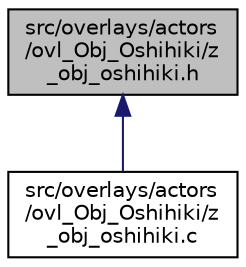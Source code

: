 digraph "src/overlays/actors/ovl_Obj_Oshihiki/z_obj_oshihiki.h"
{
 // LATEX_PDF_SIZE
  edge [fontname="Helvetica",fontsize="10",labelfontname="Helvetica",labelfontsize="10"];
  node [fontname="Helvetica",fontsize="10",shape=record];
  Node1 [label="src/overlays/actors\l/ovl_Obj_Oshihiki/z\l_obj_oshihiki.h",height=0.2,width=0.4,color="black", fillcolor="grey75", style="filled", fontcolor="black",tooltip=" "];
  Node1 -> Node2 [dir="back",color="midnightblue",fontsize="10",style="solid",fontname="Helvetica"];
  Node2 [label="src/overlays/actors\l/ovl_Obj_Oshihiki/z\l_obj_oshihiki.c",height=0.2,width=0.4,color="black", fillcolor="white", style="filled",URL="$dc/dcb/z__obj__oshihiki_8c.html",tooltip=" "];
}
